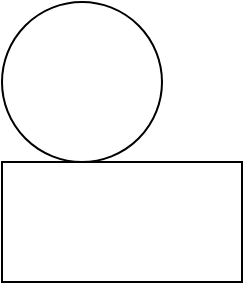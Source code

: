<mxfile>
    <diagram id="dCKiEH7DW6V_vPtA_QOL" name="Page-1">
        <mxGraphModel dx="576" dy="309" grid="1" gridSize="10" guides="1" tooltips="1" connect="1" arrows="1" fold="1" page="1" pageScale="1" pageWidth="850" pageHeight="1100" math="0" shadow="0">
            <root>
                <mxCell id="0"/>
                <mxCell id="1" parent="0"/>
                <mxCell id="2" value="" style="ellipse;whiteSpace=wrap;html=1;aspect=fixed;" vertex="1" parent="1">
                    <mxGeometry x="240" y="50" width="80" height="80" as="geometry"/>
                </mxCell>
                <mxCell id="3" value="" style="rounded=0;whiteSpace=wrap;html=1;" vertex="1" parent="1">
                    <mxGeometry x="240" y="130" width="120" height="60" as="geometry"/>
                </mxCell>
            </root>
        </mxGraphModel>
    </diagram>
</mxfile>
